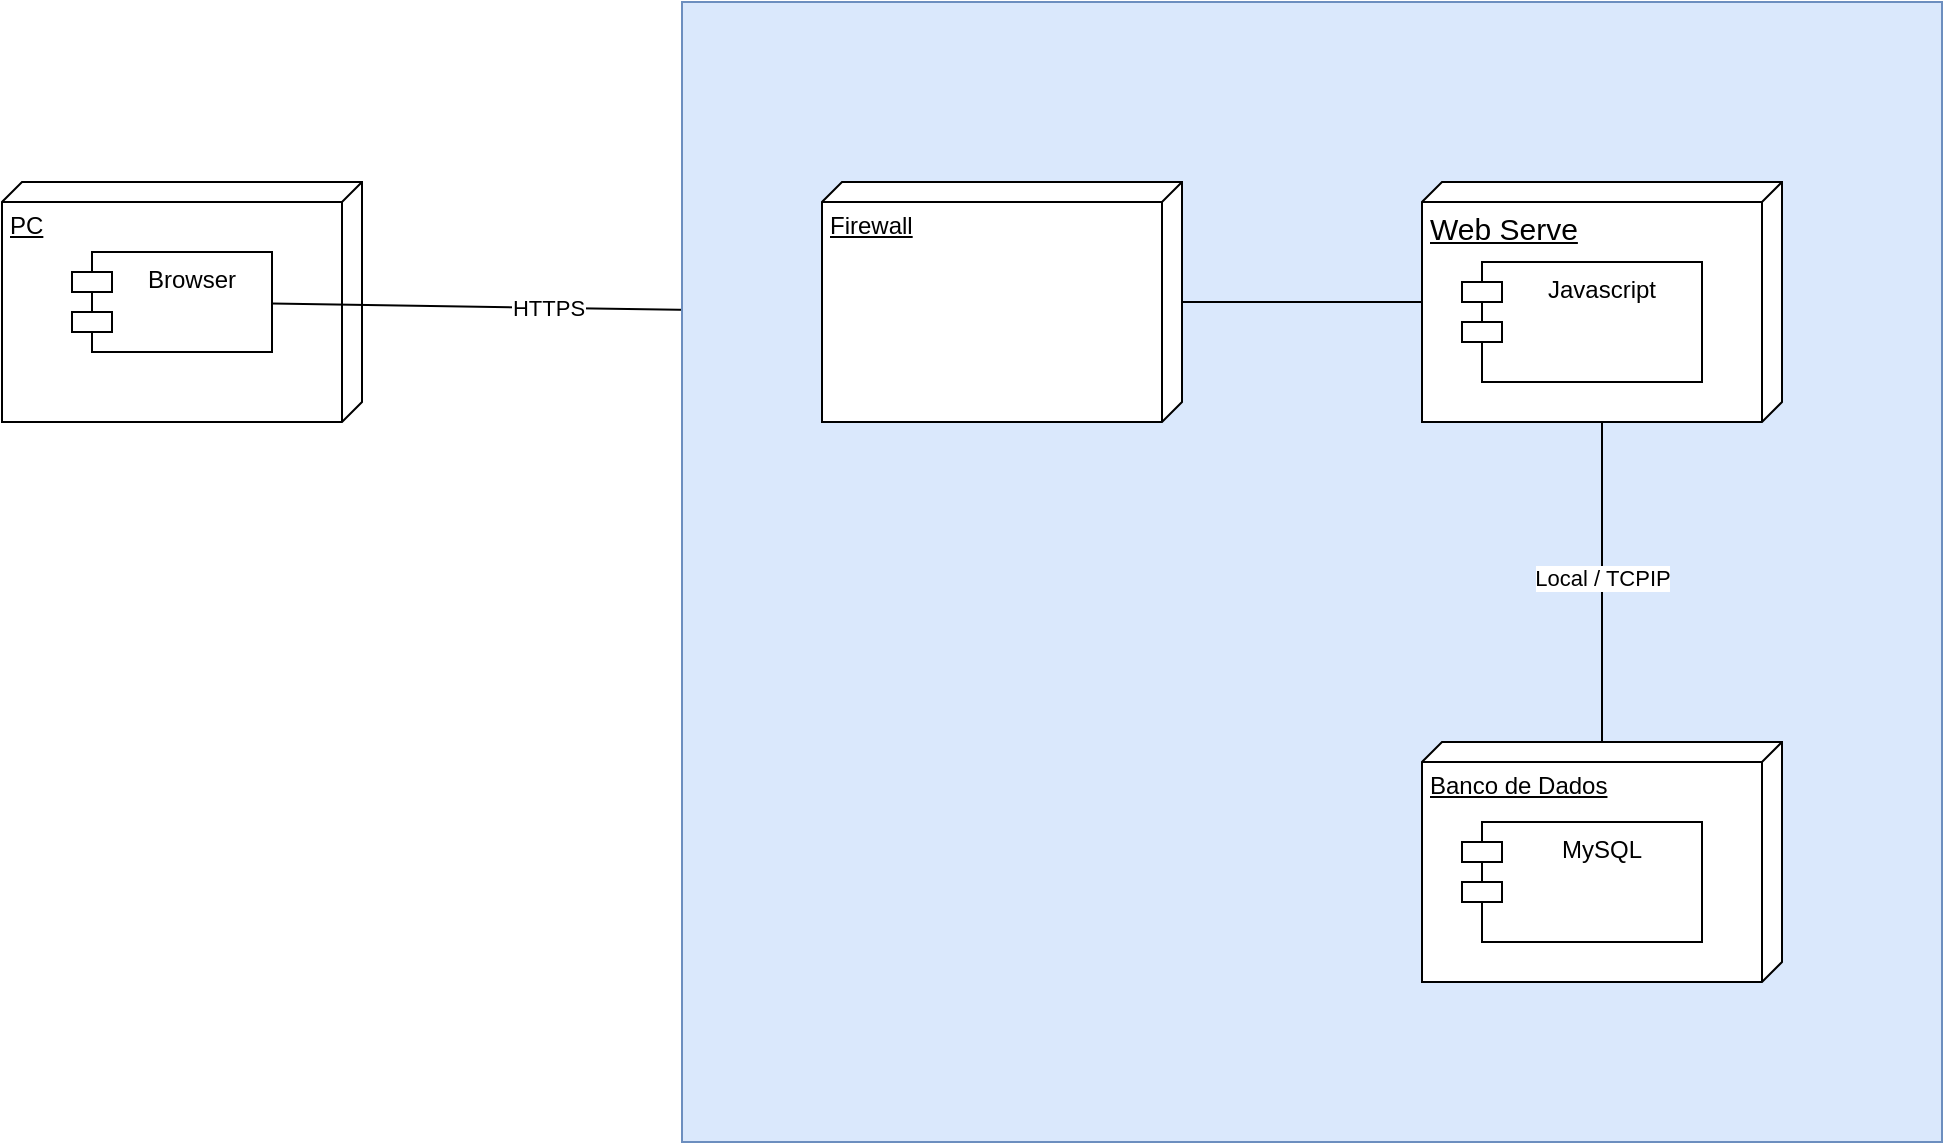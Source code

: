 <mxfile version="24.4.8" type="github">
  <diagram name="Page-1" id="6kBh8UTkucDPiVtBJUrI">
    <mxGraphModel dx="2284" dy="746" grid="1" gridSize="10" guides="1" tooltips="1" connect="1" arrows="1" fold="1" page="1" pageScale="1" pageWidth="850" pageHeight="1100" math="0" shadow="0">
      <root>
        <mxCell id="0" />
        <mxCell id="1" parent="0" />
        <mxCell id="BEFxQ03yj8iB7JwDrn9P-15" value="" style="group" vertex="1" connectable="0" parent="1">
          <mxGeometry x="-220" y="150" width="180" height="120" as="geometry" />
        </mxCell>
        <mxCell id="BEFxQ03yj8iB7JwDrn9P-12" value="PC" style="verticalAlign=top;align=left;spacingTop=8;spacingLeft=2;spacingRight=12;shape=cube;size=10;direction=south;fontStyle=4;html=1;whiteSpace=wrap;" vertex="1" parent="BEFxQ03yj8iB7JwDrn9P-15">
          <mxGeometry width="180" height="120" as="geometry" />
        </mxCell>
        <mxCell id="BEFxQ03yj8iB7JwDrn9P-13" value="Browser" style="shape=module;align=left;spacingLeft=20;align=center;verticalAlign=top;whiteSpace=wrap;html=1;container=1;" vertex="1" parent="BEFxQ03yj8iB7JwDrn9P-15">
          <mxGeometry x="35" y="35" width="100" height="50" as="geometry" />
        </mxCell>
        <mxCell id="BEFxQ03yj8iB7JwDrn9P-17" style="rounded=0;orthogonalLoop=1;jettySize=auto;html=1;entryX=0;entryY=0;entryDx=65;entryDy=180;entryPerimeter=0;endArrow=none;endFill=0;" edge="1" parent="1" source="BEFxQ03yj8iB7JwDrn9P-13" target="BEFxQ03yj8iB7JwDrn9P-10">
          <mxGeometry relative="1" as="geometry" />
        </mxCell>
        <mxCell id="BEFxQ03yj8iB7JwDrn9P-19" value="HTTPS" style="edgeLabel;html=1;align=center;verticalAlign=middle;resizable=0;points=[];" vertex="1" connectable="0" parent="BEFxQ03yj8iB7JwDrn9P-17">
          <mxGeometry x="0.004" relative="1" as="geometry">
            <mxPoint as="offset" />
          </mxGeometry>
        </mxCell>
        <mxCell id="BEFxQ03yj8iB7JwDrn9P-20" value="" style="group" vertex="1" connectable="0" parent="1">
          <mxGeometry x="120" y="60" width="630" height="570" as="geometry" />
        </mxCell>
        <mxCell id="BEFxQ03yj8iB7JwDrn9P-18" value="&lt;div&gt;&lt;br&gt;&lt;/div&gt;&lt;div&gt;&lt;br&gt;&lt;/div&gt;" style="html=1;whiteSpace=wrap;fillColor=#dae8fc;strokeColor=#6c8ebf;" vertex="1" parent="BEFxQ03yj8iB7JwDrn9P-20">
          <mxGeometry width="630" height="570" as="geometry" />
        </mxCell>
        <mxCell id="BEFxQ03yj8iB7JwDrn9P-5" value="" style="group" vertex="1" connectable="0" parent="BEFxQ03yj8iB7JwDrn9P-20">
          <mxGeometry x="370" y="90" width="180" height="120" as="geometry" />
        </mxCell>
        <mxCell id="BEFxQ03yj8iB7JwDrn9P-2" value="&lt;font style=&quot;font-size: 15px;&quot;&gt;Web Serve&lt;/font&gt;&lt;div&gt;&lt;span style=&quot;font-size: 15px;&quot;&gt;&lt;br&gt;&lt;/span&gt;&lt;div style=&quot;font-size: 15px;&quot;&gt;&lt;br&gt;&lt;/div&gt;&lt;/div&gt;" style="verticalAlign=top;align=left;spacingTop=8;spacingLeft=2;spacingRight=12;shape=cube;size=10;direction=south;fontStyle=4;html=1;whiteSpace=wrap;" vertex="1" parent="BEFxQ03yj8iB7JwDrn9P-5">
          <mxGeometry width="180" height="120" as="geometry" />
        </mxCell>
        <mxCell id="BEFxQ03yj8iB7JwDrn9P-4" value="Javascript" style="shape=module;align=left;spacingLeft=20;align=center;verticalAlign=top;whiteSpace=wrap;html=1;" vertex="1" parent="BEFxQ03yj8iB7JwDrn9P-5">
          <mxGeometry x="20" y="40" width="120" height="60" as="geometry" />
        </mxCell>
        <mxCell id="BEFxQ03yj8iB7JwDrn9P-7" value="" style="group" vertex="1" connectable="0" parent="BEFxQ03yj8iB7JwDrn9P-20">
          <mxGeometry x="370" y="370" width="180" height="120" as="geometry" />
        </mxCell>
        <mxCell id="BEFxQ03yj8iB7JwDrn9P-1" value="Banco de Dados" style="verticalAlign=top;align=left;spacingTop=8;spacingLeft=2;spacingRight=12;shape=cube;size=10;direction=south;fontStyle=4;html=1;whiteSpace=wrap;" vertex="1" parent="BEFxQ03yj8iB7JwDrn9P-7">
          <mxGeometry width="180" height="120" as="geometry" />
        </mxCell>
        <mxCell id="BEFxQ03yj8iB7JwDrn9P-6" value="MySQL" style="shape=module;align=left;spacingLeft=20;align=center;verticalAlign=top;whiteSpace=wrap;html=1;" vertex="1" parent="BEFxQ03yj8iB7JwDrn9P-7">
          <mxGeometry x="20" y="40" width="120" height="60" as="geometry" />
        </mxCell>
        <mxCell id="BEFxQ03yj8iB7JwDrn9P-8" style="edgeStyle=orthogonalEdgeStyle;rounded=0;orthogonalLoop=1;jettySize=auto;html=1;endArrow=none;endFill=0;" edge="1" parent="BEFxQ03yj8iB7JwDrn9P-20" source="BEFxQ03yj8iB7JwDrn9P-2" target="BEFxQ03yj8iB7JwDrn9P-1">
          <mxGeometry relative="1" as="geometry" />
        </mxCell>
        <mxCell id="BEFxQ03yj8iB7JwDrn9P-9" value="Local / TCPIP" style="edgeLabel;html=1;align=center;verticalAlign=middle;resizable=0;points=[];" vertex="1" connectable="0" parent="BEFxQ03yj8iB7JwDrn9P-8">
          <mxGeometry x="-0.024" relative="1" as="geometry">
            <mxPoint as="offset" />
          </mxGeometry>
        </mxCell>
        <mxCell id="BEFxQ03yj8iB7JwDrn9P-10" value="Firewall" style="verticalAlign=top;align=left;spacingTop=8;spacingLeft=2;spacingRight=12;shape=cube;size=10;direction=south;fontStyle=4;html=1;whiteSpace=wrap;" vertex="1" parent="BEFxQ03yj8iB7JwDrn9P-20">
          <mxGeometry x="70" y="90" width="180" height="120" as="geometry" />
        </mxCell>
        <mxCell id="BEFxQ03yj8iB7JwDrn9P-11" style="edgeStyle=orthogonalEdgeStyle;rounded=0;orthogonalLoop=1;jettySize=auto;html=1;endArrow=none;endFill=0;" edge="1" parent="BEFxQ03yj8iB7JwDrn9P-20" source="BEFxQ03yj8iB7JwDrn9P-2" target="BEFxQ03yj8iB7JwDrn9P-10">
          <mxGeometry relative="1" as="geometry" />
        </mxCell>
      </root>
    </mxGraphModel>
  </diagram>
</mxfile>
